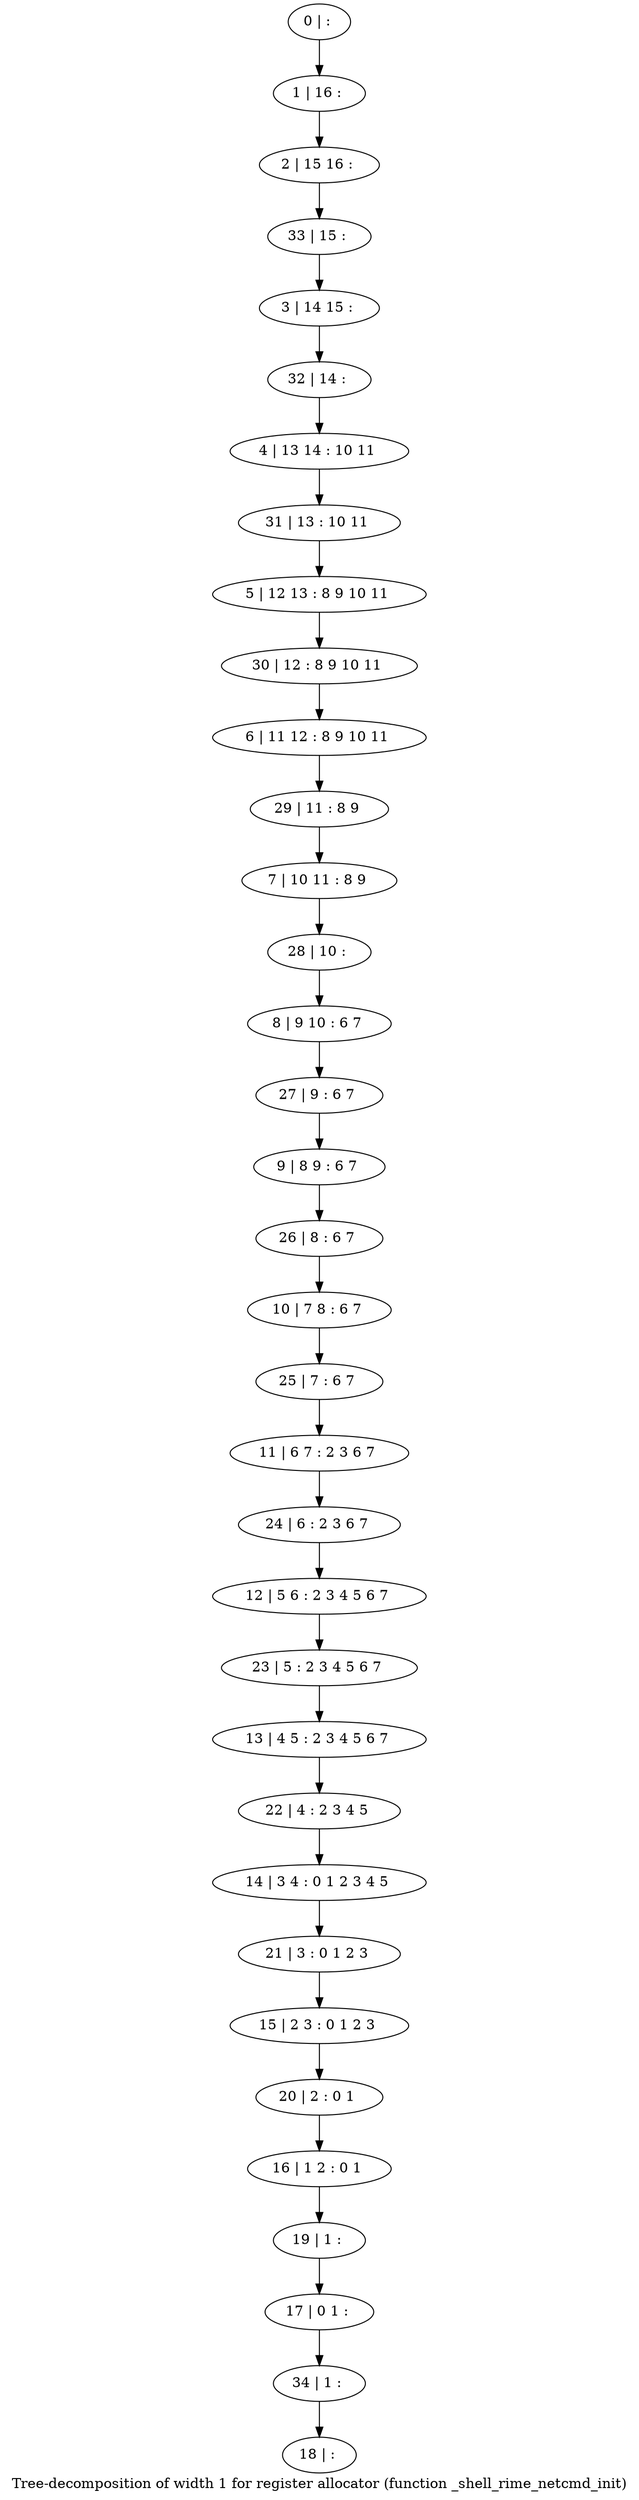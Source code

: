 digraph G {
graph [label="Tree-decomposition of width 1 for register allocator (function _shell_rime_netcmd_init)"]
0[label="0 | : "];
1[label="1 | 16 : "];
2[label="2 | 15 16 : "];
3[label="3 | 14 15 : "];
4[label="4 | 13 14 : 10 11 "];
5[label="5 | 12 13 : 8 9 10 11 "];
6[label="6 | 11 12 : 8 9 10 11 "];
7[label="7 | 10 11 : 8 9 "];
8[label="8 | 9 10 : 6 7 "];
9[label="9 | 8 9 : 6 7 "];
10[label="10 | 7 8 : 6 7 "];
11[label="11 | 6 7 : 2 3 6 7 "];
12[label="12 | 5 6 : 2 3 4 5 6 7 "];
13[label="13 | 4 5 : 2 3 4 5 6 7 "];
14[label="14 | 3 4 : 0 1 2 3 4 5 "];
15[label="15 | 2 3 : 0 1 2 3 "];
16[label="16 | 1 2 : 0 1 "];
17[label="17 | 0 1 : "];
18[label="18 | : "];
19[label="19 | 1 : "];
20[label="20 | 2 : 0 1 "];
21[label="21 | 3 : 0 1 2 3 "];
22[label="22 | 4 : 2 3 4 5 "];
23[label="23 | 5 : 2 3 4 5 6 7 "];
24[label="24 | 6 : 2 3 6 7 "];
25[label="25 | 7 : 6 7 "];
26[label="26 | 8 : 6 7 "];
27[label="27 | 9 : 6 7 "];
28[label="28 | 10 : "];
29[label="29 | 11 : 8 9 "];
30[label="30 | 12 : 8 9 10 11 "];
31[label="31 | 13 : 10 11 "];
32[label="32 | 14 : "];
33[label="33 | 15 : "];
34[label="34 | 1 : "];
0->1 ;
1->2 ;
19->17 ;
16->19 ;
20->16 ;
15->20 ;
21->15 ;
14->21 ;
22->14 ;
13->22 ;
23->13 ;
12->23 ;
24->12 ;
11->24 ;
25->11 ;
10->25 ;
26->10 ;
9->26 ;
27->9 ;
8->27 ;
28->8 ;
7->28 ;
29->7 ;
6->29 ;
30->6 ;
5->30 ;
31->5 ;
4->31 ;
32->4 ;
3->32 ;
33->3 ;
2->33 ;
34->18 ;
17->34 ;
}
